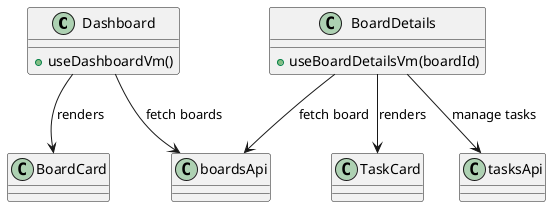 @startuml
' Key components and hooks
class Dashboard {
  +useDashboardVm()
}
class BoardDetails {
  +useBoardDetailsVm(boardId)
}
class BoardCard
class TaskCard
class boardsApi
class tasksApi

Dashboard --> boardsApi : fetch boards
Dashboard --> BoardCard : renders
BoardDetails --> tasksApi : manage tasks
BoardDetails --> TaskCard : renders
BoardDetails --> boardsApi : fetch board

@enduml
